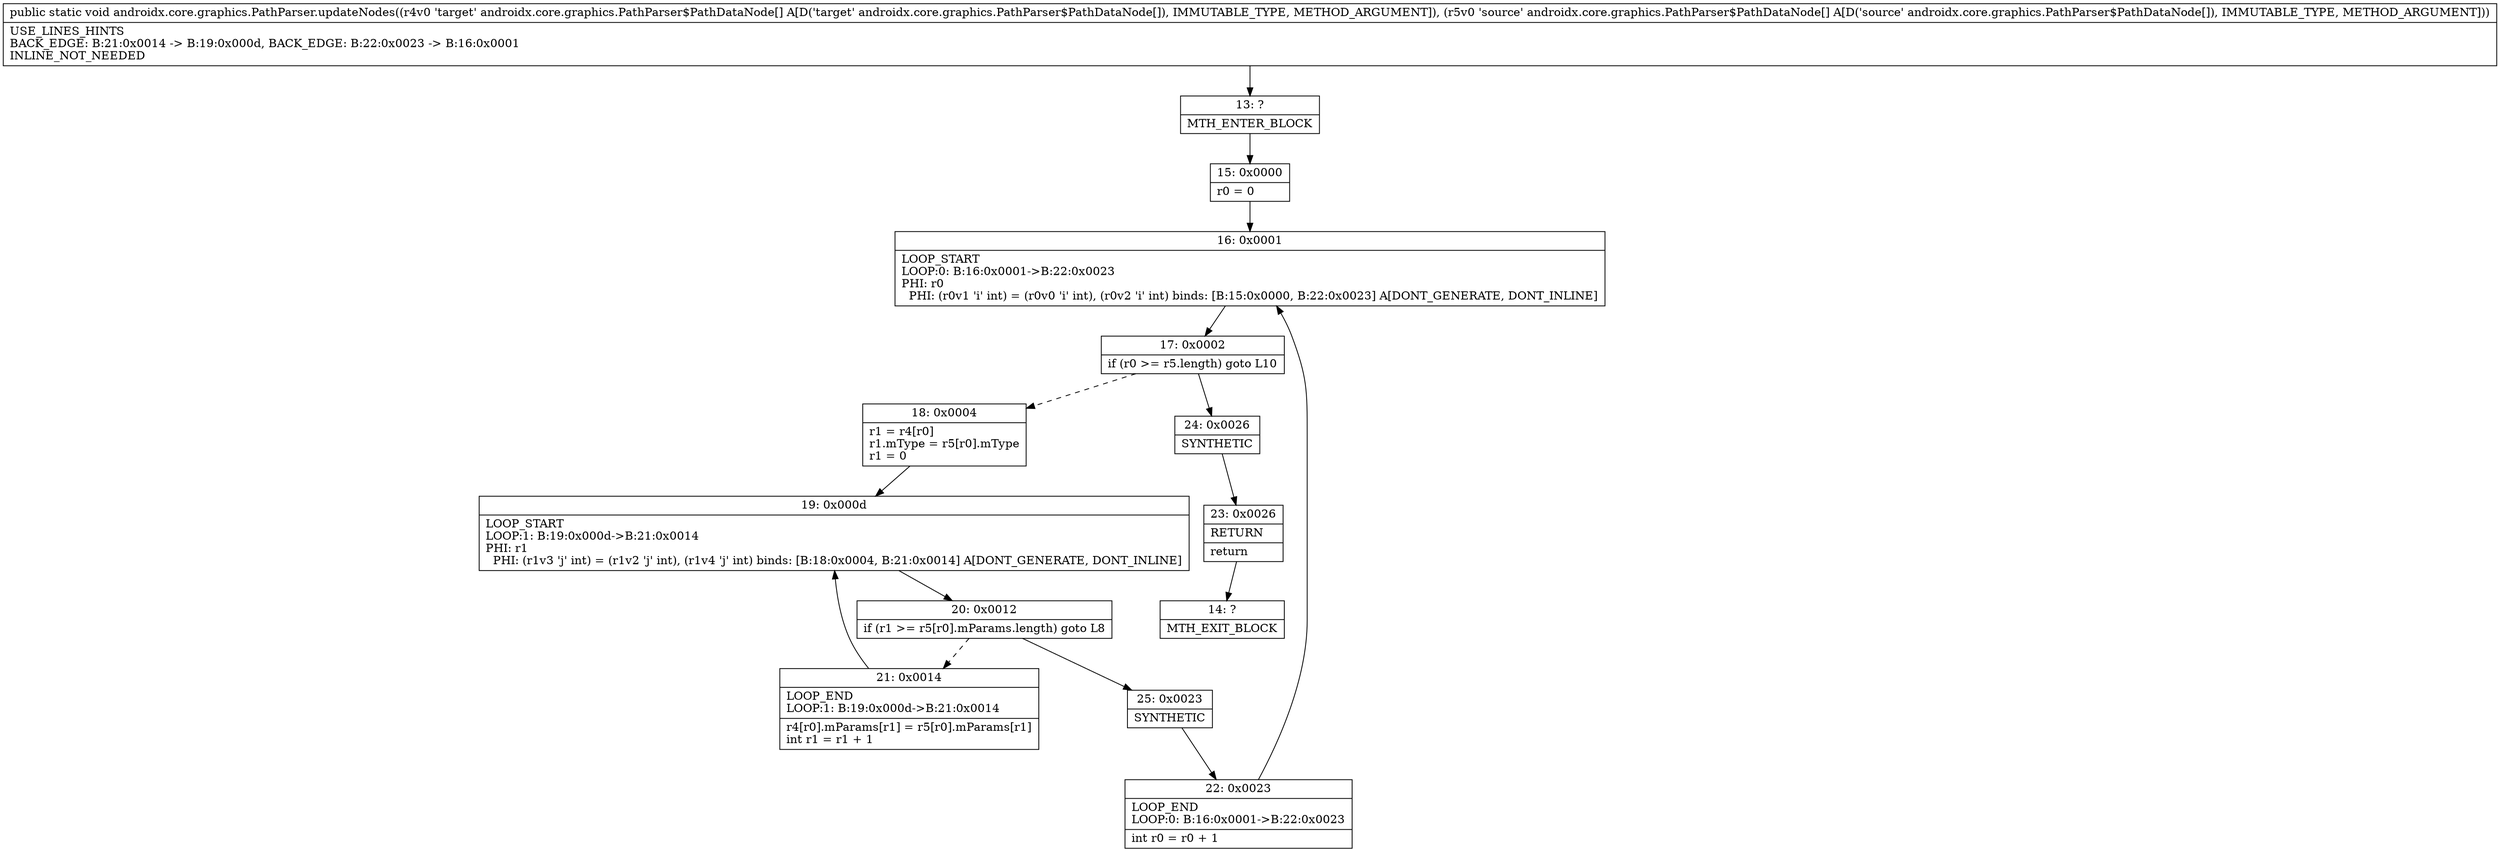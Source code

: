digraph "CFG forandroidx.core.graphics.PathParser.updateNodes([Landroidx\/core\/graphics\/PathParser$PathDataNode;[Landroidx\/core\/graphics\/PathParser$PathDataNode;)V" {
Node_13 [shape=record,label="{13\:\ ?|MTH_ENTER_BLOCK\l}"];
Node_15 [shape=record,label="{15\:\ 0x0000|r0 = 0\l}"];
Node_16 [shape=record,label="{16\:\ 0x0001|LOOP_START\lLOOP:0: B:16:0x0001\-\>B:22:0x0023\lPHI: r0 \l  PHI: (r0v1 'i' int) = (r0v0 'i' int), (r0v2 'i' int) binds: [B:15:0x0000, B:22:0x0023] A[DONT_GENERATE, DONT_INLINE]\l}"];
Node_17 [shape=record,label="{17\:\ 0x0002|if (r0 \>= r5.length) goto L10\l}"];
Node_18 [shape=record,label="{18\:\ 0x0004|r1 = r4[r0]\lr1.mType = r5[r0].mType\lr1 = 0\l}"];
Node_19 [shape=record,label="{19\:\ 0x000d|LOOP_START\lLOOP:1: B:19:0x000d\-\>B:21:0x0014\lPHI: r1 \l  PHI: (r1v3 'j' int) = (r1v2 'j' int), (r1v4 'j' int) binds: [B:18:0x0004, B:21:0x0014] A[DONT_GENERATE, DONT_INLINE]\l}"];
Node_20 [shape=record,label="{20\:\ 0x0012|if (r1 \>= r5[r0].mParams.length) goto L8\l}"];
Node_21 [shape=record,label="{21\:\ 0x0014|LOOP_END\lLOOP:1: B:19:0x000d\-\>B:21:0x0014\l|r4[r0].mParams[r1] = r5[r0].mParams[r1]\lint r1 = r1 + 1\l}"];
Node_25 [shape=record,label="{25\:\ 0x0023|SYNTHETIC\l}"];
Node_22 [shape=record,label="{22\:\ 0x0023|LOOP_END\lLOOP:0: B:16:0x0001\-\>B:22:0x0023\l|int r0 = r0 + 1\l}"];
Node_24 [shape=record,label="{24\:\ 0x0026|SYNTHETIC\l}"];
Node_23 [shape=record,label="{23\:\ 0x0026|RETURN\l|return\l}"];
Node_14 [shape=record,label="{14\:\ ?|MTH_EXIT_BLOCK\l}"];
MethodNode[shape=record,label="{public static void androidx.core.graphics.PathParser.updateNodes((r4v0 'target' androidx.core.graphics.PathParser$PathDataNode[] A[D('target' androidx.core.graphics.PathParser$PathDataNode[]), IMMUTABLE_TYPE, METHOD_ARGUMENT]), (r5v0 'source' androidx.core.graphics.PathParser$PathDataNode[] A[D('source' androidx.core.graphics.PathParser$PathDataNode[]), IMMUTABLE_TYPE, METHOD_ARGUMENT]))  | USE_LINES_HINTS\lBACK_EDGE: B:21:0x0014 \-\> B:19:0x000d, BACK_EDGE: B:22:0x0023 \-\> B:16:0x0001\lINLINE_NOT_NEEDED\l}"];
MethodNode -> Node_13;Node_13 -> Node_15;
Node_15 -> Node_16;
Node_16 -> Node_17;
Node_17 -> Node_18[style=dashed];
Node_17 -> Node_24;
Node_18 -> Node_19;
Node_19 -> Node_20;
Node_20 -> Node_21[style=dashed];
Node_20 -> Node_25;
Node_21 -> Node_19;
Node_25 -> Node_22;
Node_22 -> Node_16;
Node_24 -> Node_23;
Node_23 -> Node_14;
}

